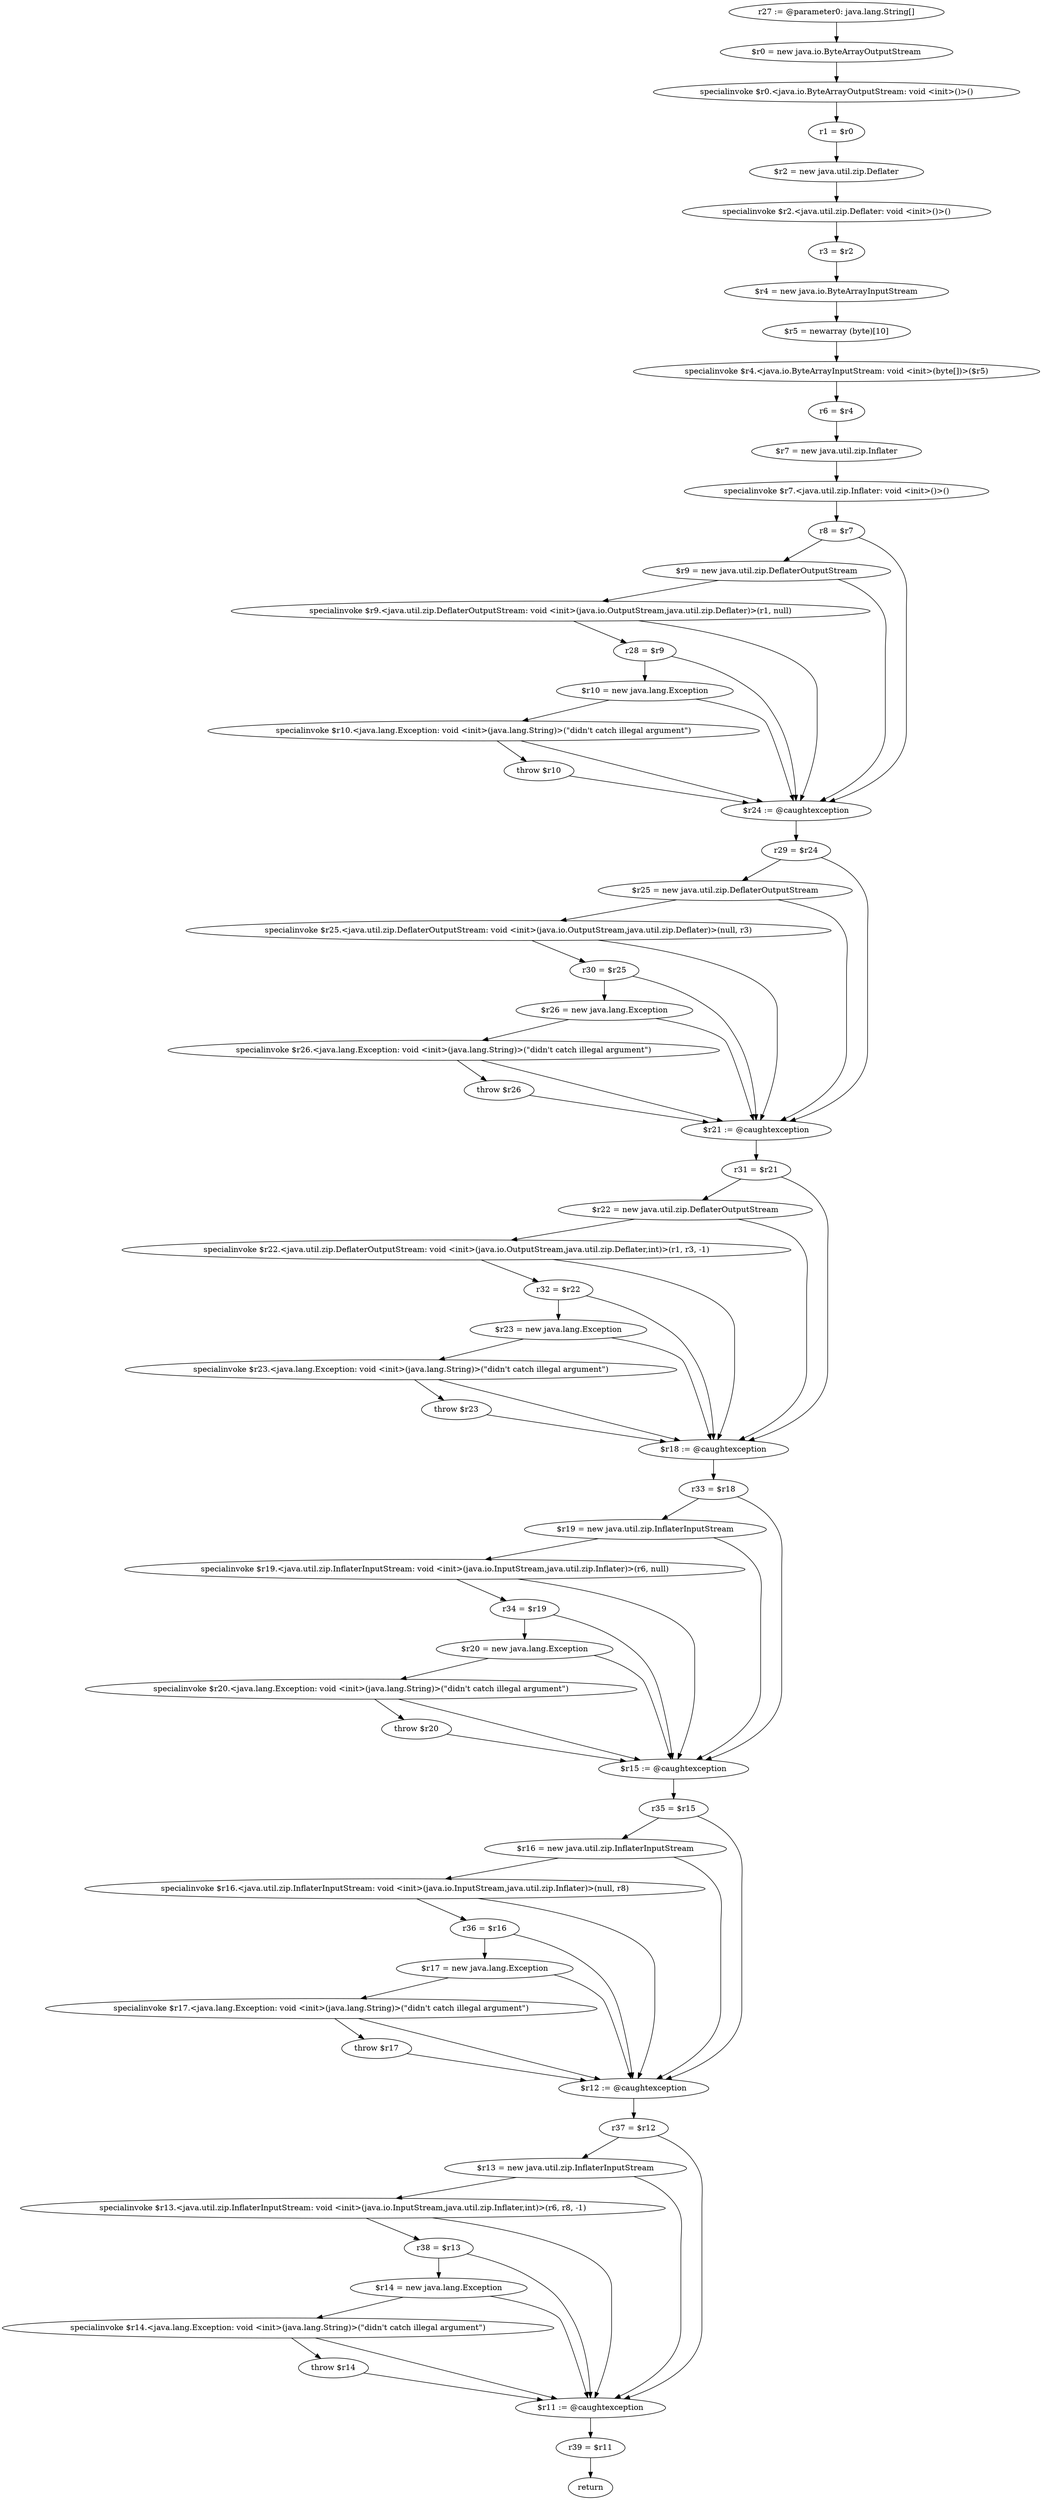 digraph "unitGraph" {
    "r27 := @parameter0: java.lang.String[]"
    "$r0 = new java.io.ByteArrayOutputStream"
    "specialinvoke $r0.<java.io.ByteArrayOutputStream: void <init>()>()"
    "r1 = $r0"
    "$r2 = new java.util.zip.Deflater"
    "specialinvoke $r2.<java.util.zip.Deflater: void <init>()>()"
    "r3 = $r2"
    "$r4 = new java.io.ByteArrayInputStream"
    "$r5 = newarray (byte)[10]"
    "specialinvoke $r4.<java.io.ByteArrayInputStream: void <init>(byte[])>($r5)"
    "r6 = $r4"
    "$r7 = new java.util.zip.Inflater"
    "specialinvoke $r7.<java.util.zip.Inflater: void <init>()>()"
    "r8 = $r7"
    "$r9 = new java.util.zip.DeflaterOutputStream"
    "specialinvoke $r9.<java.util.zip.DeflaterOutputStream: void <init>(java.io.OutputStream,java.util.zip.Deflater)>(r1, null)"
    "r28 = $r9"
    "$r10 = new java.lang.Exception"
    "specialinvoke $r10.<java.lang.Exception: void <init>(java.lang.String)>(\"didn\'t catch illegal argument\")"
    "throw $r10"
    "$r24 := @caughtexception"
    "r29 = $r24"
    "$r25 = new java.util.zip.DeflaterOutputStream"
    "specialinvoke $r25.<java.util.zip.DeflaterOutputStream: void <init>(java.io.OutputStream,java.util.zip.Deflater)>(null, r3)"
    "r30 = $r25"
    "$r26 = new java.lang.Exception"
    "specialinvoke $r26.<java.lang.Exception: void <init>(java.lang.String)>(\"didn\'t catch illegal argument\")"
    "throw $r26"
    "$r21 := @caughtexception"
    "r31 = $r21"
    "$r22 = new java.util.zip.DeflaterOutputStream"
    "specialinvoke $r22.<java.util.zip.DeflaterOutputStream: void <init>(java.io.OutputStream,java.util.zip.Deflater,int)>(r1, r3, -1)"
    "r32 = $r22"
    "$r23 = new java.lang.Exception"
    "specialinvoke $r23.<java.lang.Exception: void <init>(java.lang.String)>(\"didn\'t catch illegal argument\")"
    "throw $r23"
    "$r18 := @caughtexception"
    "r33 = $r18"
    "$r19 = new java.util.zip.InflaterInputStream"
    "specialinvoke $r19.<java.util.zip.InflaterInputStream: void <init>(java.io.InputStream,java.util.zip.Inflater)>(r6, null)"
    "r34 = $r19"
    "$r20 = new java.lang.Exception"
    "specialinvoke $r20.<java.lang.Exception: void <init>(java.lang.String)>(\"didn\'t catch illegal argument\")"
    "throw $r20"
    "$r15 := @caughtexception"
    "r35 = $r15"
    "$r16 = new java.util.zip.InflaterInputStream"
    "specialinvoke $r16.<java.util.zip.InflaterInputStream: void <init>(java.io.InputStream,java.util.zip.Inflater)>(null, r8)"
    "r36 = $r16"
    "$r17 = new java.lang.Exception"
    "specialinvoke $r17.<java.lang.Exception: void <init>(java.lang.String)>(\"didn\'t catch illegal argument\")"
    "throw $r17"
    "$r12 := @caughtexception"
    "r37 = $r12"
    "$r13 = new java.util.zip.InflaterInputStream"
    "specialinvoke $r13.<java.util.zip.InflaterInputStream: void <init>(java.io.InputStream,java.util.zip.Inflater,int)>(r6, r8, -1)"
    "r38 = $r13"
    "$r14 = new java.lang.Exception"
    "specialinvoke $r14.<java.lang.Exception: void <init>(java.lang.String)>(\"didn\'t catch illegal argument\")"
    "throw $r14"
    "$r11 := @caughtexception"
    "r39 = $r11"
    "return"
    "r27 := @parameter0: java.lang.String[]"->"$r0 = new java.io.ByteArrayOutputStream";
    "$r0 = new java.io.ByteArrayOutputStream"->"specialinvoke $r0.<java.io.ByteArrayOutputStream: void <init>()>()";
    "specialinvoke $r0.<java.io.ByteArrayOutputStream: void <init>()>()"->"r1 = $r0";
    "r1 = $r0"->"$r2 = new java.util.zip.Deflater";
    "$r2 = new java.util.zip.Deflater"->"specialinvoke $r2.<java.util.zip.Deflater: void <init>()>()";
    "specialinvoke $r2.<java.util.zip.Deflater: void <init>()>()"->"r3 = $r2";
    "r3 = $r2"->"$r4 = new java.io.ByteArrayInputStream";
    "$r4 = new java.io.ByteArrayInputStream"->"$r5 = newarray (byte)[10]";
    "$r5 = newarray (byte)[10]"->"specialinvoke $r4.<java.io.ByteArrayInputStream: void <init>(byte[])>($r5)";
    "specialinvoke $r4.<java.io.ByteArrayInputStream: void <init>(byte[])>($r5)"->"r6 = $r4";
    "r6 = $r4"->"$r7 = new java.util.zip.Inflater";
    "$r7 = new java.util.zip.Inflater"->"specialinvoke $r7.<java.util.zip.Inflater: void <init>()>()";
    "specialinvoke $r7.<java.util.zip.Inflater: void <init>()>()"->"r8 = $r7";
    "r8 = $r7"->"$r9 = new java.util.zip.DeflaterOutputStream";
    "r8 = $r7"->"$r24 := @caughtexception";
    "$r9 = new java.util.zip.DeflaterOutputStream"->"specialinvoke $r9.<java.util.zip.DeflaterOutputStream: void <init>(java.io.OutputStream,java.util.zip.Deflater)>(r1, null)";
    "$r9 = new java.util.zip.DeflaterOutputStream"->"$r24 := @caughtexception";
    "specialinvoke $r9.<java.util.zip.DeflaterOutputStream: void <init>(java.io.OutputStream,java.util.zip.Deflater)>(r1, null)"->"r28 = $r9";
    "specialinvoke $r9.<java.util.zip.DeflaterOutputStream: void <init>(java.io.OutputStream,java.util.zip.Deflater)>(r1, null)"->"$r24 := @caughtexception";
    "r28 = $r9"->"$r10 = new java.lang.Exception";
    "r28 = $r9"->"$r24 := @caughtexception";
    "$r10 = new java.lang.Exception"->"specialinvoke $r10.<java.lang.Exception: void <init>(java.lang.String)>(\"didn\'t catch illegal argument\")";
    "$r10 = new java.lang.Exception"->"$r24 := @caughtexception";
    "specialinvoke $r10.<java.lang.Exception: void <init>(java.lang.String)>(\"didn\'t catch illegal argument\")"->"throw $r10";
    "specialinvoke $r10.<java.lang.Exception: void <init>(java.lang.String)>(\"didn\'t catch illegal argument\")"->"$r24 := @caughtexception";
    "throw $r10"->"$r24 := @caughtexception";
    "$r24 := @caughtexception"->"r29 = $r24";
    "r29 = $r24"->"$r25 = new java.util.zip.DeflaterOutputStream";
    "r29 = $r24"->"$r21 := @caughtexception";
    "$r25 = new java.util.zip.DeflaterOutputStream"->"specialinvoke $r25.<java.util.zip.DeflaterOutputStream: void <init>(java.io.OutputStream,java.util.zip.Deflater)>(null, r3)";
    "$r25 = new java.util.zip.DeflaterOutputStream"->"$r21 := @caughtexception";
    "specialinvoke $r25.<java.util.zip.DeflaterOutputStream: void <init>(java.io.OutputStream,java.util.zip.Deflater)>(null, r3)"->"r30 = $r25";
    "specialinvoke $r25.<java.util.zip.DeflaterOutputStream: void <init>(java.io.OutputStream,java.util.zip.Deflater)>(null, r3)"->"$r21 := @caughtexception";
    "r30 = $r25"->"$r26 = new java.lang.Exception";
    "r30 = $r25"->"$r21 := @caughtexception";
    "$r26 = new java.lang.Exception"->"specialinvoke $r26.<java.lang.Exception: void <init>(java.lang.String)>(\"didn\'t catch illegal argument\")";
    "$r26 = new java.lang.Exception"->"$r21 := @caughtexception";
    "specialinvoke $r26.<java.lang.Exception: void <init>(java.lang.String)>(\"didn\'t catch illegal argument\")"->"throw $r26";
    "specialinvoke $r26.<java.lang.Exception: void <init>(java.lang.String)>(\"didn\'t catch illegal argument\")"->"$r21 := @caughtexception";
    "throw $r26"->"$r21 := @caughtexception";
    "$r21 := @caughtexception"->"r31 = $r21";
    "r31 = $r21"->"$r22 = new java.util.zip.DeflaterOutputStream";
    "r31 = $r21"->"$r18 := @caughtexception";
    "$r22 = new java.util.zip.DeflaterOutputStream"->"specialinvoke $r22.<java.util.zip.DeflaterOutputStream: void <init>(java.io.OutputStream,java.util.zip.Deflater,int)>(r1, r3, -1)";
    "$r22 = new java.util.zip.DeflaterOutputStream"->"$r18 := @caughtexception";
    "specialinvoke $r22.<java.util.zip.DeflaterOutputStream: void <init>(java.io.OutputStream,java.util.zip.Deflater,int)>(r1, r3, -1)"->"r32 = $r22";
    "specialinvoke $r22.<java.util.zip.DeflaterOutputStream: void <init>(java.io.OutputStream,java.util.zip.Deflater,int)>(r1, r3, -1)"->"$r18 := @caughtexception";
    "r32 = $r22"->"$r23 = new java.lang.Exception";
    "r32 = $r22"->"$r18 := @caughtexception";
    "$r23 = new java.lang.Exception"->"specialinvoke $r23.<java.lang.Exception: void <init>(java.lang.String)>(\"didn\'t catch illegal argument\")";
    "$r23 = new java.lang.Exception"->"$r18 := @caughtexception";
    "specialinvoke $r23.<java.lang.Exception: void <init>(java.lang.String)>(\"didn\'t catch illegal argument\")"->"throw $r23";
    "specialinvoke $r23.<java.lang.Exception: void <init>(java.lang.String)>(\"didn\'t catch illegal argument\")"->"$r18 := @caughtexception";
    "throw $r23"->"$r18 := @caughtexception";
    "$r18 := @caughtexception"->"r33 = $r18";
    "r33 = $r18"->"$r19 = new java.util.zip.InflaterInputStream";
    "r33 = $r18"->"$r15 := @caughtexception";
    "$r19 = new java.util.zip.InflaterInputStream"->"specialinvoke $r19.<java.util.zip.InflaterInputStream: void <init>(java.io.InputStream,java.util.zip.Inflater)>(r6, null)";
    "$r19 = new java.util.zip.InflaterInputStream"->"$r15 := @caughtexception";
    "specialinvoke $r19.<java.util.zip.InflaterInputStream: void <init>(java.io.InputStream,java.util.zip.Inflater)>(r6, null)"->"r34 = $r19";
    "specialinvoke $r19.<java.util.zip.InflaterInputStream: void <init>(java.io.InputStream,java.util.zip.Inflater)>(r6, null)"->"$r15 := @caughtexception";
    "r34 = $r19"->"$r20 = new java.lang.Exception";
    "r34 = $r19"->"$r15 := @caughtexception";
    "$r20 = new java.lang.Exception"->"specialinvoke $r20.<java.lang.Exception: void <init>(java.lang.String)>(\"didn\'t catch illegal argument\")";
    "$r20 = new java.lang.Exception"->"$r15 := @caughtexception";
    "specialinvoke $r20.<java.lang.Exception: void <init>(java.lang.String)>(\"didn\'t catch illegal argument\")"->"throw $r20";
    "specialinvoke $r20.<java.lang.Exception: void <init>(java.lang.String)>(\"didn\'t catch illegal argument\")"->"$r15 := @caughtexception";
    "throw $r20"->"$r15 := @caughtexception";
    "$r15 := @caughtexception"->"r35 = $r15";
    "r35 = $r15"->"$r16 = new java.util.zip.InflaterInputStream";
    "r35 = $r15"->"$r12 := @caughtexception";
    "$r16 = new java.util.zip.InflaterInputStream"->"specialinvoke $r16.<java.util.zip.InflaterInputStream: void <init>(java.io.InputStream,java.util.zip.Inflater)>(null, r8)";
    "$r16 = new java.util.zip.InflaterInputStream"->"$r12 := @caughtexception";
    "specialinvoke $r16.<java.util.zip.InflaterInputStream: void <init>(java.io.InputStream,java.util.zip.Inflater)>(null, r8)"->"r36 = $r16";
    "specialinvoke $r16.<java.util.zip.InflaterInputStream: void <init>(java.io.InputStream,java.util.zip.Inflater)>(null, r8)"->"$r12 := @caughtexception";
    "r36 = $r16"->"$r17 = new java.lang.Exception";
    "r36 = $r16"->"$r12 := @caughtexception";
    "$r17 = new java.lang.Exception"->"specialinvoke $r17.<java.lang.Exception: void <init>(java.lang.String)>(\"didn\'t catch illegal argument\")";
    "$r17 = new java.lang.Exception"->"$r12 := @caughtexception";
    "specialinvoke $r17.<java.lang.Exception: void <init>(java.lang.String)>(\"didn\'t catch illegal argument\")"->"throw $r17";
    "specialinvoke $r17.<java.lang.Exception: void <init>(java.lang.String)>(\"didn\'t catch illegal argument\")"->"$r12 := @caughtexception";
    "throw $r17"->"$r12 := @caughtexception";
    "$r12 := @caughtexception"->"r37 = $r12";
    "r37 = $r12"->"$r13 = new java.util.zip.InflaterInputStream";
    "r37 = $r12"->"$r11 := @caughtexception";
    "$r13 = new java.util.zip.InflaterInputStream"->"specialinvoke $r13.<java.util.zip.InflaterInputStream: void <init>(java.io.InputStream,java.util.zip.Inflater,int)>(r6, r8, -1)";
    "$r13 = new java.util.zip.InflaterInputStream"->"$r11 := @caughtexception";
    "specialinvoke $r13.<java.util.zip.InflaterInputStream: void <init>(java.io.InputStream,java.util.zip.Inflater,int)>(r6, r8, -1)"->"r38 = $r13";
    "specialinvoke $r13.<java.util.zip.InflaterInputStream: void <init>(java.io.InputStream,java.util.zip.Inflater,int)>(r6, r8, -1)"->"$r11 := @caughtexception";
    "r38 = $r13"->"$r14 = new java.lang.Exception";
    "r38 = $r13"->"$r11 := @caughtexception";
    "$r14 = new java.lang.Exception"->"specialinvoke $r14.<java.lang.Exception: void <init>(java.lang.String)>(\"didn\'t catch illegal argument\")";
    "$r14 = new java.lang.Exception"->"$r11 := @caughtexception";
    "specialinvoke $r14.<java.lang.Exception: void <init>(java.lang.String)>(\"didn\'t catch illegal argument\")"->"throw $r14";
    "specialinvoke $r14.<java.lang.Exception: void <init>(java.lang.String)>(\"didn\'t catch illegal argument\")"->"$r11 := @caughtexception";
    "throw $r14"->"$r11 := @caughtexception";
    "$r11 := @caughtexception"->"r39 = $r11";
    "r39 = $r11"->"return";
}
